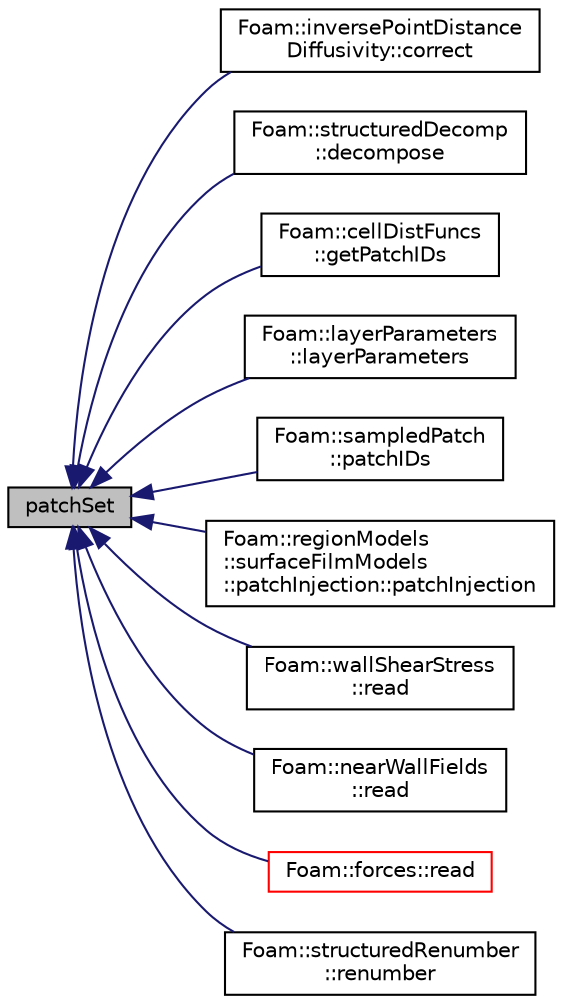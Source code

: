 digraph "patchSet"
{
  bgcolor="transparent";
  edge [fontname="Helvetica",fontsize="10",labelfontname="Helvetica",labelfontsize="10"];
  node [fontname="Helvetica",fontsize="10",shape=record];
  rankdir="LR";
  Node1 [label="patchSet",height=0.2,width=0.4,color="black", fillcolor="grey75", style="filled", fontcolor="black"];
  Node1 -> Node2 [dir="back",color="midnightblue",fontsize="10",style="solid",fontname="Helvetica"];
  Node2 [label="Foam::inversePointDistance\lDiffusivity::correct",height=0.2,width=0.4,color="black",URL="$a01170.html#a3ae44b28050c3aa494c1d8e18cf618c1",tooltip="Correct the motion diffusivity. "];
  Node1 -> Node3 [dir="back",color="midnightblue",fontsize="10",style="solid",fontname="Helvetica"];
  Node3 [label="Foam::structuredDecomp\l::decompose",height=0.2,width=0.4,color="black",URL="$a02456.html#a971139d60fbf525c8a4dae56d9a386da",tooltip="Return for every coordinate the wanted processor number. Use the. "];
  Node1 -> Node4 [dir="back",color="midnightblue",fontsize="10",style="solid",fontname="Helvetica"];
  Node4 [label="Foam::cellDistFuncs\l::getPatchIDs",height=0.2,width=0.4,color="black",URL="$a00212.html#a07faae1ec79aa0d3b36feaa3224d1113",tooltip="Return the set of patch IDs corresponding to the given names. "];
  Node1 -> Node5 [dir="back",color="midnightblue",fontsize="10",style="solid",fontname="Helvetica"];
  Node5 [label="Foam::layerParameters\l::layerParameters",height=0.2,width=0.4,color="black",URL="$a01276.html#a0bca0e83ae5dc91bf83bfda4f12ac795",tooltip="Construct from dictionary. "];
  Node1 -> Node6 [dir="back",color="midnightblue",fontsize="10",style="solid",fontname="Helvetica"];
  Node6 [label="Foam::sampledPatch\l::patchIDs",height=0.2,width=0.4,color="black",URL="$a02225.html#a3e2aaafbab0a9056d217c22f08933180"];
  Node1 -> Node7 [dir="back",color="midnightblue",fontsize="10",style="solid",fontname="Helvetica"];
  Node7 [label="Foam::regionModels\l::surfaceFilmModels\l::patchInjection::patchInjection",height=0.2,width=0.4,color="black",URL="$a01802.html#a152b740d187e325136f51f50c9b798ab",tooltip="Construct from surface film model. "];
  Node1 -> Node8 [dir="back",color="midnightblue",fontsize="10",style="solid",fontname="Helvetica"];
  Node8 [label="Foam::wallShearStress\l::read",height=0.2,width=0.4,color="black",URL="$a02848.html#aa9b8764750bd9ff67ca32b6551dc7847",tooltip="Read the wallShearStress data. "];
  Node1 -> Node9 [dir="back",color="midnightblue",fontsize="10",style="solid",fontname="Helvetica"];
  Node9 [label="Foam::nearWallFields\l::read",height=0.2,width=0.4,color="black",URL="$a01580.html#aa9b8764750bd9ff67ca32b6551dc7847",tooltip="Read the field min/max data. "];
  Node1 -> Node10 [dir="back",color="midnightblue",fontsize="10",style="solid",fontname="Helvetica"];
  Node10 [label="Foam::forces::read",height=0.2,width=0.4,color="red",URL="$a00855.html#aa9b8764750bd9ff67ca32b6551dc7847",tooltip="Read the forces data. "];
  Node1 -> Node11 [dir="back",color="midnightblue",fontsize="10",style="solid",fontname="Helvetica"];
  Node11 [label="Foam::structuredRenumber\l::renumber",height=0.2,width=0.4,color="black",URL="$a02457.html#a8c8c314aed6bcca51f2e7ae9a90f1b82",tooltip="Return the order in which cells need to be visited, i.e. "];
}
